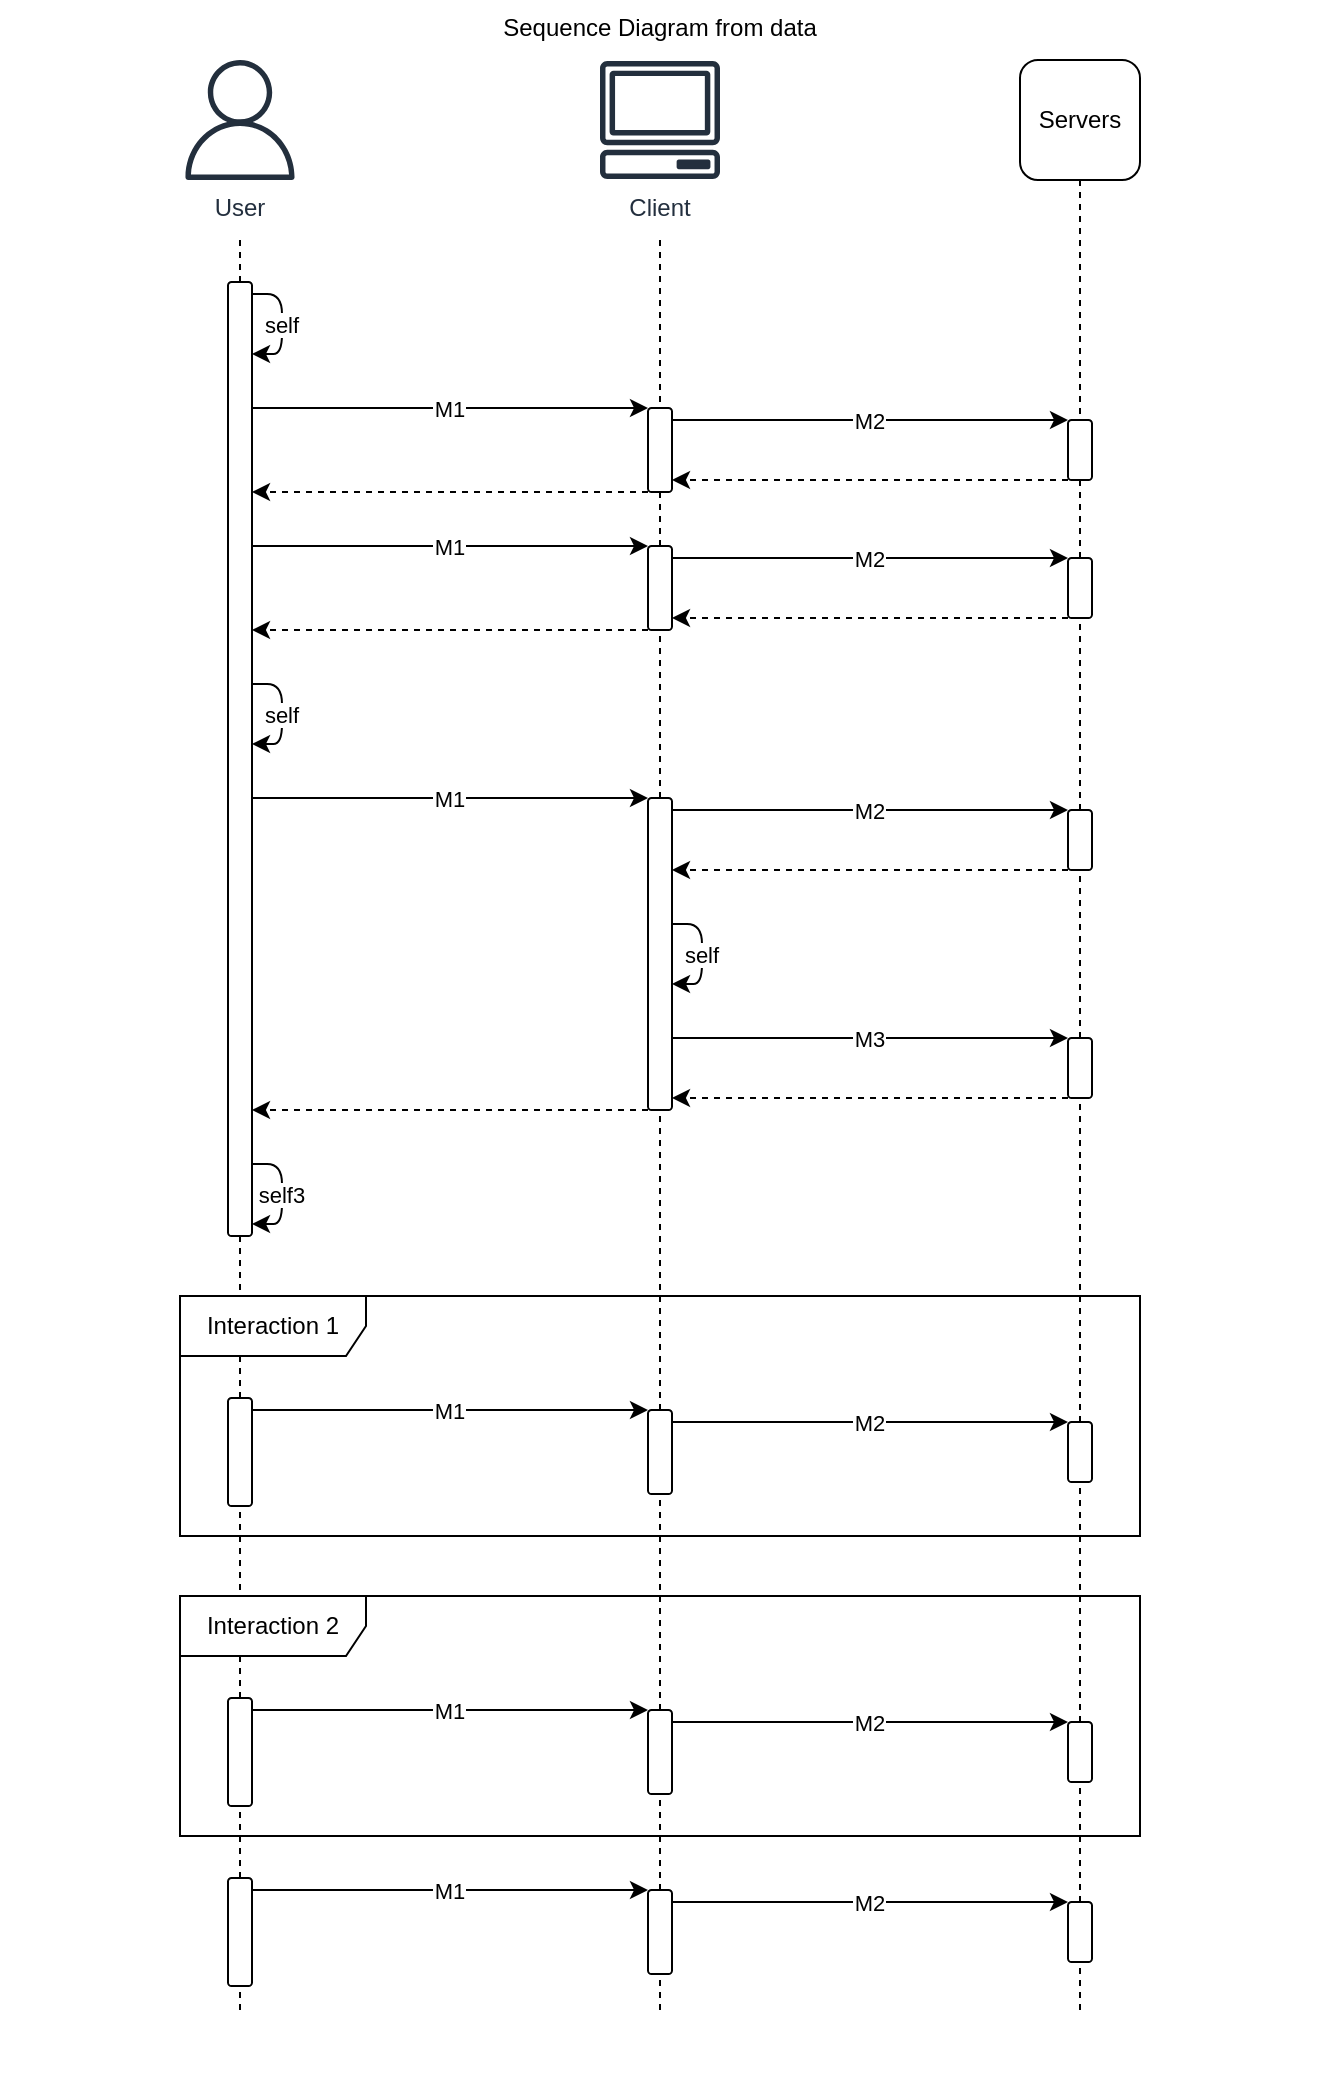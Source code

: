 <mxfile 
  version="25.0.2"
  >
  <diagram
    name="sequence-diagram-from-data"
    >
    <mxGraphModel
      grid="1" 
      gridSize="10" 
      guides="1" 
      tooltips="1" 
      connect="1" 
      arrows="1" 
      fold="1" 
      page="1" 
      pageScale="1" 
      pageWidth="1" 
      pageHeight="1" 
      math="0" 
      shadow="0"
      >
      <root>
        <mxCell
          id="page"
          />
        <mxCell
          id="root" 
          parent="page"
          />
        <mxCell
          style="verticalAlign=top;aspect=fixed;align=center;spacingLeft=5;spacingRight=5;spacingBottom=5;strokeColor=none;" 
          id="sequence_diagram_sequencediagramfromdata" 
          parent="root" 
          value="Sequence Diagram from data" 
          vertex="1"
          >
          <mxGeometry
            as="geometry" 
            width="660" 
            height="1038" 
            x="0" 
            y="0"
            />
          </mxCell>
        <mxCell
          style="verticalAlign=top;aspect=fixed;align=center;spacingLeft=5;spacingRight=5;spacingBottom=5;noLabel=1;opacity=0;" 
          id="rows" 
          parent="sequence_diagram_sequencediagramfromdata" 
          value="Rows" 
          vertex="1"
          >
          <mxGeometry
            as="geometry" 
            width="210" 
            height="1008" 
            x="15" 
            y="15"
            />
          </mxCell>
        <mxCell
          style="verticalAlign=top;aspect=fixed;align=center;spacingLeft=5;spacingRight=5;spacingBottom=5;noLabel=1;opacity=0;" 
          id="participant" 
          parent="rows" 
          value="Participant" 
          vertex="1"
          >
          <mxGeometry
            as="geometry" 
            width="210" 
            height="1008" 
            x="0" 
            y="0"
            />
          </mxCell>
        <mxCell
          style="rounded=1;whiteSpace=wrap;verticalAlign=top;align=center;sketch=0;outlineConnect=0;fontColor=#232F3E;gradientColor=none;fillColor=#232F3D;strokeColor=none;dashed=0;verticalLabelPosition=bottom;html=1;fontSize=12;fontStyle=0;aspect=fixed;pointerEvents=1;shape=mxgraph.aws4.user;" 
          id="user" 
          parent="participant" 
          value="User" 
          vertex="1"
          >
          <mxGeometry
            width="60" 
            height="60" 
            as="geometry" 
            x="75" 
            y="15"
            />
          </mxCell>
        <mxCell
          style="rounded=1;whiteSpace=wrap;verticalAlign=middle;align=center;line;strokeWidth=1;direction=south;html=1;dashed=1;" 
          id="shape_" 
          parent="participant" 
          value=" " 
          vertex="1"
          >
          <mxGeometry
            height="888" 
            as="geometry" 
            width="60" 
            x="75" 
            y="105"
            />
          </mxCell>
        <mxCell
          style="verticalAlign=top;aspect=fixed;align=center;spacingLeft=5;spacingRight=5;spacingBottom=5;noLabel=1;opacity=0;" 
          id="rows_2" 
          parent="participant" 
          value="Rows" 
          vertex="1"
          >
          <mxGeometry
            x="105" 
            y="120" 
            as="geometry" 
            width="0" 
            height="0"
            />
          </mxCell>
        <mxCell
          style="rounded=1;whiteSpace=wrap;verticalAlign=middle;align=center;textDirection=vertical-rl;" 
          id="activation_" 
          parent="rows_2" 
          value=" " 
          vertex="1"
          >
          <mxGeometry
            width="12" 
            height="477" 
            x="-6" 
            y="6" 
            as="geometry"
            />
          </mxCell>
        <mxCell
          style="rounded=1;whiteSpace=wrap;verticalAlign=middle;align=center;textDirection=vertical-rl;" 
          id="activation_2" 
          parent="rows_2" 
          value=" " 
          vertex="1"
          >
          <mxGeometry
            width="12" 
            height="54" 
            x="-6" 
            y="564" 
            as="geometry"
            />
          </mxCell>
        <mxCell
          style="rounded=1;whiteSpace=wrap;verticalAlign=middle;align=center;textDirection=vertical-rl;" 
          id="activation_3" 
          parent="rows_2" 
          value=" " 
          vertex="1"
          >
          <mxGeometry
            width="12" 
            height="54" 
            x="-6" 
            y="714" 
            as="geometry"
            />
          </mxCell>
        <mxCell
          style="rounded=1;whiteSpace=wrap;verticalAlign=middle;align=center;textDirection=vertical-rl;" 
          id="activation_4" 
          parent="rows_2" 
          value=" " 
          vertex="1"
          >
          <mxGeometry
            width="12" 
            height="54" 
            x="-6" 
            y="804" 
            as="geometry"
            />
          </mxCell>
        <mxCell
          style="rounded=1;whiteSpace=wrap;verticalAlign=middle;align=center;shape=umlFrame;html=1;pointerEvents=0;width=93;" 
          id="frame_interaction1" 
          parent="rows_2" 
          value="Interaction 1" 
          vertex="1"
          >
          <mxGeometry
            width="480" 
            height="120" 
            x="-30" 
            y="513" 
            as="geometry"
            />
          </mxCell>
        <mxCell
          style="rounded=1;whiteSpace=wrap;verticalAlign=middle;align=center;shape=umlFrame;html=1;pointerEvents=0;width=93;" 
          id="frame_interaction2" 
          parent="rows_2" 
          value="Interaction 2" 
          vertex="1"
          >
          <mxGeometry
            width="480" 
            height="120" 
            x="-30" 
            y="663" 
            as="geometry"
            />
          </mxCell>
        <mxCell
          style="verticalAlign=top;aspect=fixed;align=center;spacingLeft=5;spacingRight=5;spacingBottom=5;noLabel=1;opacity=0;" 
          id="rows_3" 
          parent="sequence_diagram_sequencediagramfromdata" 
          value="Rows" 
          vertex="1"
          >
          <mxGeometry
            as="geometry" 
            width="210" 
            height="1008" 
            x="225" 
            y="15"
            />
          </mxCell>
        <mxCell
          style="verticalAlign=top;aspect=fixed;align=center;spacingLeft=5;spacingRight=5;spacingBottom=5;noLabel=1;opacity=0;" 
          id="participant_2" 
          parent="rows_3" 
          value="Participant" 
          vertex="1"
          >
          <mxGeometry
            as="geometry" 
            width="210" 
            height="1008" 
            x="0" 
            y="0"
            />
          </mxCell>
        <mxCell
          style="rounded=1;whiteSpace=wrap;verticalAlign=top;align=center;sketch=0;outlineConnect=0;fontColor=#232F3E;gradientColor=none;fillColor=#232F3D;strokeColor=none;dashed=0;verticalLabelPosition=bottom;html=1;fontSize=12;fontStyle=0;aspect=fixed;pointerEvents=1;shape=mxgraph.aws4.client;" 
          id="client" 
          parent="participant_2" 
          value="Client" 
          vertex="1"
          >
          <mxGeometry
            width="60" 
            height="60" 
            as="geometry" 
            x="75" 
            y="15"
            />
          </mxCell>
        <mxCell
          style="rounded=1;whiteSpace=wrap;verticalAlign=middle;align=center;line;strokeWidth=1;direction=south;html=1;dashed=1;" 
          id="shape_2" 
          parent="participant_2" 
          value=" " 
          vertex="1"
          >
          <mxGeometry
            height="888" 
            as="geometry" 
            width="60" 
            x="75" 
            y="105"
            />
          </mxCell>
        <mxCell
          style="verticalAlign=top;aspect=fixed;align=center;spacingLeft=5;spacingRight=5;spacingBottom=5;noLabel=1;opacity=0;" 
          id="rows_4" 
          parent="participant_2" 
          value="Rows" 
          vertex="1"
          >
          <mxGeometry
            x="105" 
            y="120" 
            as="geometry" 
            width="0" 
            height="0"
            />
          </mxCell>
        <mxCell
          style="rounded=1;whiteSpace=wrap;verticalAlign=middle;align=center;textDirection=vertical-rl;" 
          id="activation_5" 
          parent="rows_4" 
          value=" " 
          vertex="1"
          >
          <mxGeometry
            width="12" 
            height="42" 
            x="-6" 
            y="69" 
            as="geometry"
            />
          </mxCell>
        <mxCell
          style="rounded=1;whiteSpace=wrap;verticalAlign=middle;align=center;textDirection=vertical-rl;" 
          id="activation_6" 
          parent="rows_4" 
          value=" " 
          vertex="1"
          >
          <mxGeometry
            width="12" 
            height="42" 
            x="-6" 
            y="138" 
            as="geometry"
            />
          </mxCell>
        <mxCell
          style="rounded=1;whiteSpace=wrap;verticalAlign=middle;align=center;textDirection=vertical-rl;" 
          id="activation_7" 
          parent="rows_4" 
          value=" " 
          vertex="1"
          >
          <mxGeometry
            width="12" 
            height="156" 
            x="-6" 
            y="264" 
            as="geometry"
            />
          </mxCell>
        <mxCell
          style="rounded=1;whiteSpace=wrap;verticalAlign=middle;align=center;textDirection=vertical-rl;" 
          id="activation_8" 
          parent="rows_4" 
          value=" " 
          vertex="1"
          >
          <mxGeometry
            width="12" 
            height="42" 
            x="-6" 
            y="570" 
            as="geometry"
            />
          </mxCell>
        <mxCell
          style="rounded=1;whiteSpace=wrap;verticalAlign=middle;align=center;textDirection=vertical-rl;" 
          id="activation_9" 
          parent="rows_4" 
          value=" " 
          vertex="1"
          >
          <mxGeometry
            width="12" 
            height="42" 
            x="-6" 
            y="720" 
            as="geometry"
            />
          </mxCell>
        <mxCell
          style="rounded=1;whiteSpace=wrap;verticalAlign=middle;align=center;textDirection=vertical-rl;" 
          id="activation_10" 
          parent="rows_4" 
          value=" " 
          vertex="1"
          >
          <mxGeometry
            width="12" 
            height="42" 
            x="-6" 
            y="810" 
            as="geometry"
            />
          </mxCell>
        <mxCell
          style="verticalAlign=top;aspect=fixed;align=center;spacingLeft=5;spacingRight=5;spacingBottom=5;noLabel=1;opacity=0;" 
          id="rows_5" 
          parent="sequence_diagram_sequencediagramfromdata" 
          value="Rows" 
          vertex="1"
          >
          <mxGeometry
            as="geometry" 
            width="210" 
            height="1008" 
            x="435" 
            y="15"
            />
          </mxCell>
        <mxCell
          style="verticalAlign=top;aspect=fixed;align=center;spacingLeft=5;spacingRight=5;spacingBottom=5;noLabel=1;opacity=0;" 
          id="participant_3" 
          parent="rows_5" 
          value="Participant" 
          vertex="1"
          >
          <mxGeometry
            as="geometry" 
            width="210" 
            height="1008" 
            x="0" 
            y="0"
            />
          </mxCell>
        <mxCell
          style="rounded=1;whiteSpace=wrap;verticalAlign=middle;align=center;" 
          id="shape_servers" 
          parent="participant_3" 
          value="Servers" 
          vertex="1"
          >
          <mxGeometry
            width="60" 
            height="60" 
            as="geometry" 
            x="75" 
            y="15"
            />
          </mxCell>
        <mxCell
          style="rounded=1;whiteSpace=wrap;verticalAlign=middle;align=center;line;strokeWidth=1;direction=south;html=1;dashed=1;" 
          id="shape_3" 
          parent="participant_3" 
          value=" " 
          vertex="1"
          >
          <mxGeometry
            height="918" 
            as="geometry" 
            width="60" 
            x="75" 
            y="75"
            />
          </mxCell>
        <mxCell
          style="verticalAlign=top;aspect=fixed;align=center;spacingLeft=5;spacingRight=5;spacingBottom=5;noLabel=1;opacity=0;" 
          id="rows_6" 
          parent="participant_3" 
          value="Rows" 
          vertex="1"
          >
          <mxGeometry
            x="105" 
            y="120" 
            as="geometry" 
            width="0" 
            height="0"
            />
          </mxCell>
        <mxCell
          style="rounded=1;whiteSpace=wrap;verticalAlign=middle;align=center;textDirection=vertical-rl;" 
          id="activation_11" 
          parent="rows_6" 
          value=" " 
          vertex="1"
          >
          <mxGeometry
            width="12" 
            height="30" 
            x="-6" 
            y="75" 
            as="geometry"
            />
          </mxCell>
        <mxCell
          style="rounded=1;whiteSpace=wrap;verticalAlign=middle;align=center;textDirection=vertical-rl;" 
          id="activation_12" 
          parent="rows_6" 
          value=" " 
          vertex="1"
          >
          <mxGeometry
            width="12" 
            height="30" 
            x="-6" 
            y="144" 
            as="geometry"
            />
          </mxCell>
        <mxCell
          style="rounded=1;whiteSpace=wrap;verticalAlign=middle;align=center;textDirection=vertical-rl;" 
          id="activation_13" 
          parent="rows_6" 
          value=" " 
          vertex="1"
          >
          <mxGeometry
            width="12" 
            height="30" 
            x="-6" 
            y="270" 
            as="geometry"
            />
          </mxCell>
        <mxCell
          style="rounded=1;whiteSpace=wrap;verticalAlign=middle;align=center;textDirection=vertical-rl;" 
          id="activation_14" 
          parent="rows_6" 
          value=" " 
          vertex="1"
          >
          <mxGeometry
            width="12" 
            height="30" 
            x="-6" 
            y="384" 
            as="geometry"
            />
          </mxCell>
        <mxCell
          style="rounded=1;whiteSpace=wrap;verticalAlign=middle;align=center;textDirection=vertical-rl;" 
          id="activation_15" 
          parent="rows_6" 
          value=" " 
          vertex="1"
          >
          <mxGeometry
            width="12" 
            height="30" 
            x="-6" 
            y="576" 
            as="geometry"
            />
          </mxCell>
        <mxCell
          style="rounded=1;whiteSpace=wrap;verticalAlign=middle;align=center;textDirection=vertical-rl;" 
          id="activation_16" 
          parent="rows_6" 
          value=" " 
          vertex="1"
          >
          <mxGeometry
            width="12" 
            height="30" 
            x="-6" 
            y="726" 
            as="geometry"
            />
          </mxCell>
        <mxCell
          style="rounded=1;whiteSpace=wrap;verticalAlign=middle;align=center;textDirection=vertical-rl;" 
          id="activation_17" 
          parent="rows_6" 
          value=" " 
          vertex="1"
          >
          <mxGeometry
            width="12" 
            height="30" 
            x="-6" 
            y="816" 
            as="geometry"
            />
          </mxCell>
        <mxCell
          id="message_self" 
          parent="root" 
          edge="1" 
          value="self"
          >
          <mxGeometry
            relative="1" 
            as="geometry"
            >
            <mxPoint
              as="sourcePoint" 
              x="126" 
              y="147"
              />
            <mxPoint
              as="targetPoint" 
              x="126" 
              y="177"
              />
            <Array
              as="points"
              >
              <mxPoint
                x="141" 
                y="147"
                />
              <mxPoint
                x="141" 
                y="177"
                />
              </Array>
            </mxGeometry>
          </mxCell>
        <mxCell
          id="message_m1" 
          parent="root" 
          edge="1" 
          value="M1"
          >
          <mxGeometry
            relative="1" 
            as="geometry"
            >
            <mxPoint
              as="sourcePoint" 
              x="126" 
              y="204"
              />
            <mxPoint
              as="targetPoint" 
              x="324" 
              y="204"
              />
            </mxGeometry>
          </mxCell>
        <mxCell
          id="message_2" 
          parent="root" 
          edge="1" 
          value="M1"
          >
          <mxGeometry
            relative="1" 
            as="geometry"
            >
            <mxPoint
              as="sourcePoint" 
              x="126" 
              y="273"
              />
            <mxPoint
              as="targetPoint" 
              x="324" 
              y="273"
              />
            </mxGeometry>
          </mxCell>
        <mxCell
          id="message_3" 
          parent="root" 
          edge="1" 
          value="self"
          >
          <mxGeometry
            relative="1" 
            as="geometry"
            >
            <mxPoint
              as="sourcePoint" 
              x="126" 
              y="342"
              />
            <mxPoint
              as="targetPoint" 
              x="126" 
              y="372"
              />
            <Array
              as="points"
              >
              <mxPoint
                x="141" 
                y="342"
                />
              <mxPoint
                x="141" 
                y="372"
                />
              </Array>
            </mxGeometry>
          </mxCell>
        <mxCell
          id="message_4" 
          parent="root" 
          edge="1" 
          value="M1"
          >
          <mxGeometry
            relative="1" 
            as="geometry"
            >
            <mxPoint
              as="sourcePoint" 
              x="126" 
              y="399"
              />
            <mxPoint
              as="targetPoint" 
              x="324" 
              y="399"
              />
            </mxGeometry>
          </mxCell>
        <mxCell
          id="message_self3" 
          parent="root" 
          edge="1" 
          value="self3"
          >
          <mxGeometry
            relative="1" 
            as="geometry"
            >
            <mxPoint
              as="sourcePoint" 
              x="126" 
              y="582"
              />
            <mxPoint
              as="targetPoint" 
              x="126" 
              y="612"
              />
            <Array
              as="points"
              >
              <mxPoint
                x="141" 
                y="582"
                />
              <mxPoint
                x="141" 
                y="612"
                />
              </Array>
            </mxGeometry>
          </mxCell>
        <mxCell
          id="message_5" 
          parent="root" 
          edge="1" 
          value="M1"
          >
          <mxGeometry
            relative="1" 
            as="geometry"
            >
            <mxPoint
              as="sourcePoint" 
              x="126" 
              y="705"
              />
            <mxPoint
              as="targetPoint" 
              x="324" 
              y="705"
              />
            </mxGeometry>
          </mxCell>
        <mxCell
          id="message_6" 
          parent="root" 
          edge="1" 
          value="M1"
          >
          <mxGeometry
            relative="1" 
            as="geometry"
            >
            <mxPoint
              as="sourcePoint" 
              x="126" 
              y="855"
              />
            <mxPoint
              as="targetPoint" 
              x="324" 
              y="855"
              />
            </mxGeometry>
          </mxCell>
        <mxCell
          id="message_7" 
          parent="root" 
          edge="1" 
          value="M1"
          >
          <mxGeometry
            relative="1" 
            as="geometry"
            >
            <mxPoint
              as="sourcePoint" 
              x="126" 
              y="945"
              />
            <mxPoint
              as="targetPoint" 
              x="324" 
              y="945"
              />
            </mxGeometry>
          </mxCell>
        <mxCell
          id="message_m2" 
          parent="root" 
          edge="1" 
          value="M2"
          >
          <mxGeometry
            relative="1" 
            as="geometry"
            >
            <mxPoint
              as="sourcePoint" 
              x="336" 
              y="210"
              />
            <mxPoint
              as="targetPoint" 
              x="534" 
              y="210"
              />
            </mxGeometry>
          </mxCell>
        <mxCell
          id="message_" 
          parent="root" 
          edge="1" 
          style="dashed=1;" 
          value=" "
          >
          <mxGeometry
            relative="1" 
            as="geometry"
            >
            <mxPoint
              as="sourcePoint" 
              x="324" 
              y="246"
              />
            <mxPoint
              as="targetPoint" 
              x="126" 
              y="246"
              />
            </mxGeometry>
          </mxCell>
        <mxCell
          id="message_8" 
          parent="root" 
          edge="1" 
          value="M2"
          >
          <mxGeometry
            relative="1" 
            as="geometry"
            >
            <mxPoint
              as="sourcePoint" 
              x="336" 
              y="279"
              />
            <mxPoint
              as="targetPoint" 
              x="534" 
              y="279"
              />
            </mxGeometry>
          </mxCell>
        <mxCell
          id="message_9" 
          parent="root" 
          edge="1" 
          style="dashed=1;" 
          value=" "
          >
          <mxGeometry
            relative="1" 
            as="geometry"
            >
            <mxPoint
              as="sourcePoint" 
              x="324" 
              y="315"
              />
            <mxPoint
              as="targetPoint" 
              x="126" 
              y="315"
              />
            </mxGeometry>
          </mxCell>
        <mxCell
          id="message_10" 
          parent="root" 
          edge="1" 
          value="M2"
          >
          <mxGeometry
            relative="1" 
            as="geometry"
            >
            <mxPoint
              as="sourcePoint" 
              x="336" 
              y="405"
              />
            <mxPoint
              as="targetPoint" 
              x="534" 
              y="405"
              />
            </mxGeometry>
          </mxCell>
        <mxCell
          id="message_11" 
          parent="root" 
          edge="1" 
          value="self"
          >
          <mxGeometry
            relative="1" 
            as="geometry"
            >
            <mxPoint
              as="sourcePoint" 
              x="336" 
              y="462"
              />
            <mxPoint
              as="targetPoint" 
              x="336" 
              y="492"
              />
            <Array
              as="points"
              >
              <mxPoint
                x="351" 
                y="462"
                />
              <mxPoint
                x="351" 
                y="492"
                />
              </Array>
            </mxGeometry>
          </mxCell>
        <mxCell
          id="message_m3" 
          parent="root" 
          edge="1" 
          value="M3"
          >
          <mxGeometry
            relative="1" 
            as="geometry"
            >
            <mxPoint
              as="sourcePoint" 
              x="336" 
              y="519"
              />
            <mxPoint
              as="targetPoint" 
              x="534" 
              y="519"
              />
            </mxGeometry>
          </mxCell>
        <mxCell
          id="message_12" 
          parent="root" 
          edge="1" 
          style="dashed=1;" 
          value=" "
          >
          <mxGeometry
            relative="1" 
            as="geometry"
            >
            <mxPoint
              as="sourcePoint" 
              x="324" 
              y="555"
              />
            <mxPoint
              as="targetPoint" 
              x="126" 
              y="555"
              />
            </mxGeometry>
          </mxCell>
        <mxCell
          id="message_13" 
          parent="root" 
          edge="1" 
          value="M2"
          >
          <mxGeometry
            relative="1" 
            as="geometry"
            >
            <mxPoint
              as="sourcePoint" 
              x="336" 
              y="711"
              />
            <mxPoint
              as="targetPoint" 
              x="534" 
              y="711"
              />
            </mxGeometry>
          </mxCell>
        <mxCell
          id="message_14" 
          parent="root" 
          edge="1" 
          value="M2"
          >
          <mxGeometry
            relative="1" 
            as="geometry"
            >
            <mxPoint
              as="sourcePoint" 
              x="336" 
              y="861"
              />
            <mxPoint
              as="targetPoint" 
              x="534" 
              y="861"
              />
            </mxGeometry>
          </mxCell>
        <mxCell
          id="message_15" 
          parent="root" 
          edge="1" 
          value="M2"
          >
          <mxGeometry
            relative="1" 
            as="geometry"
            >
            <mxPoint
              as="sourcePoint" 
              x="336" 
              y="951"
              />
            <mxPoint
              as="targetPoint" 
              x="534" 
              y="951"
              />
            </mxGeometry>
          </mxCell>
        <mxCell
          id="message_16" 
          parent="root" 
          edge="1" 
          style="dashed=1;" 
          value=" "
          >
          <mxGeometry
            relative="1" 
            as="geometry"
            >
            <mxPoint
              as="sourcePoint" 
              x="534" 
              y="240"
              />
            <mxPoint
              as="targetPoint" 
              x="336" 
              y="240"
              />
            </mxGeometry>
          </mxCell>
        <mxCell
          id="message_17" 
          parent="root" 
          edge="1" 
          style="dashed=1;" 
          value=" "
          >
          <mxGeometry
            relative="1" 
            as="geometry"
            >
            <mxPoint
              as="sourcePoint" 
              x="534" 
              y="309"
              />
            <mxPoint
              as="targetPoint" 
              x="336" 
              y="309"
              />
            </mxGeometry>
          </mxCell>
        <mxCell
          id="message_18" 
          parent="root" 
          edge="1" 
          style="dashed=1;" 
          value=" "
          >
          <mxGeometry
            relative="1" 
            as="geometry"
            >
            <mxPoint
              as="sourcePoint" 
              x="534" 
              y="435"
              />
            <mxPoint
              as="targetPoint" 
              x="336" 
              y="435"
              />
            </mxGeometry>
          </mxCell>
        <mxCell
          id="message_19" 
          parent="root" 
          edge="1" 
          style="dashed=1;" 
          value=" "
          >
          <mxGeometry
            relative="1" 
            as="geometry"
            >
            <mxPoint
              as="sourcePoint" 
              x="534" 
              y="549"
              />
            <mxPoint
              as="targetPoint" 
              x="336" 
              y="549"
              />
            </mxGeometry>
          </mxCell>
        </root>
      </mxGraphModel>
    </diagram>
  </mxfile>